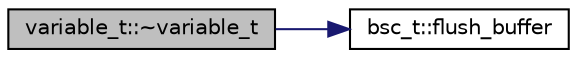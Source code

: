 digraph "variable_t::~variable_t"
{
 // INTERACTIVE_SVG=YES
 // LATEX_PDF_SIZE
  edge [fontname="Helvetica",fontsize="10",labelfontname="Helvetica",labelfontsize="10"];
  node [fontname="Helvetica",fontsize="10",shape=record];
  rankdir="LR";
  Node1 [label="variable_t::~variable_t",height=0.2,width=0.4,color="black", fillcolor="grey75", style="filled", fontcolor="black",tooltip=" "];
  Node1 -> Node2 [color="midnightblue",fontsize="10",style="solid",fontname="Helvetica"];
  Node2 [label="bsc_t::flush_buffer",height=0.2,width=0.4,color="black", fillcolor="white", style="filled",URL="$classbsc__t.html#a953a8bb68bdd6acd9c97d4c0eb965319",tooltip="Clears the internal buffer."];
}
